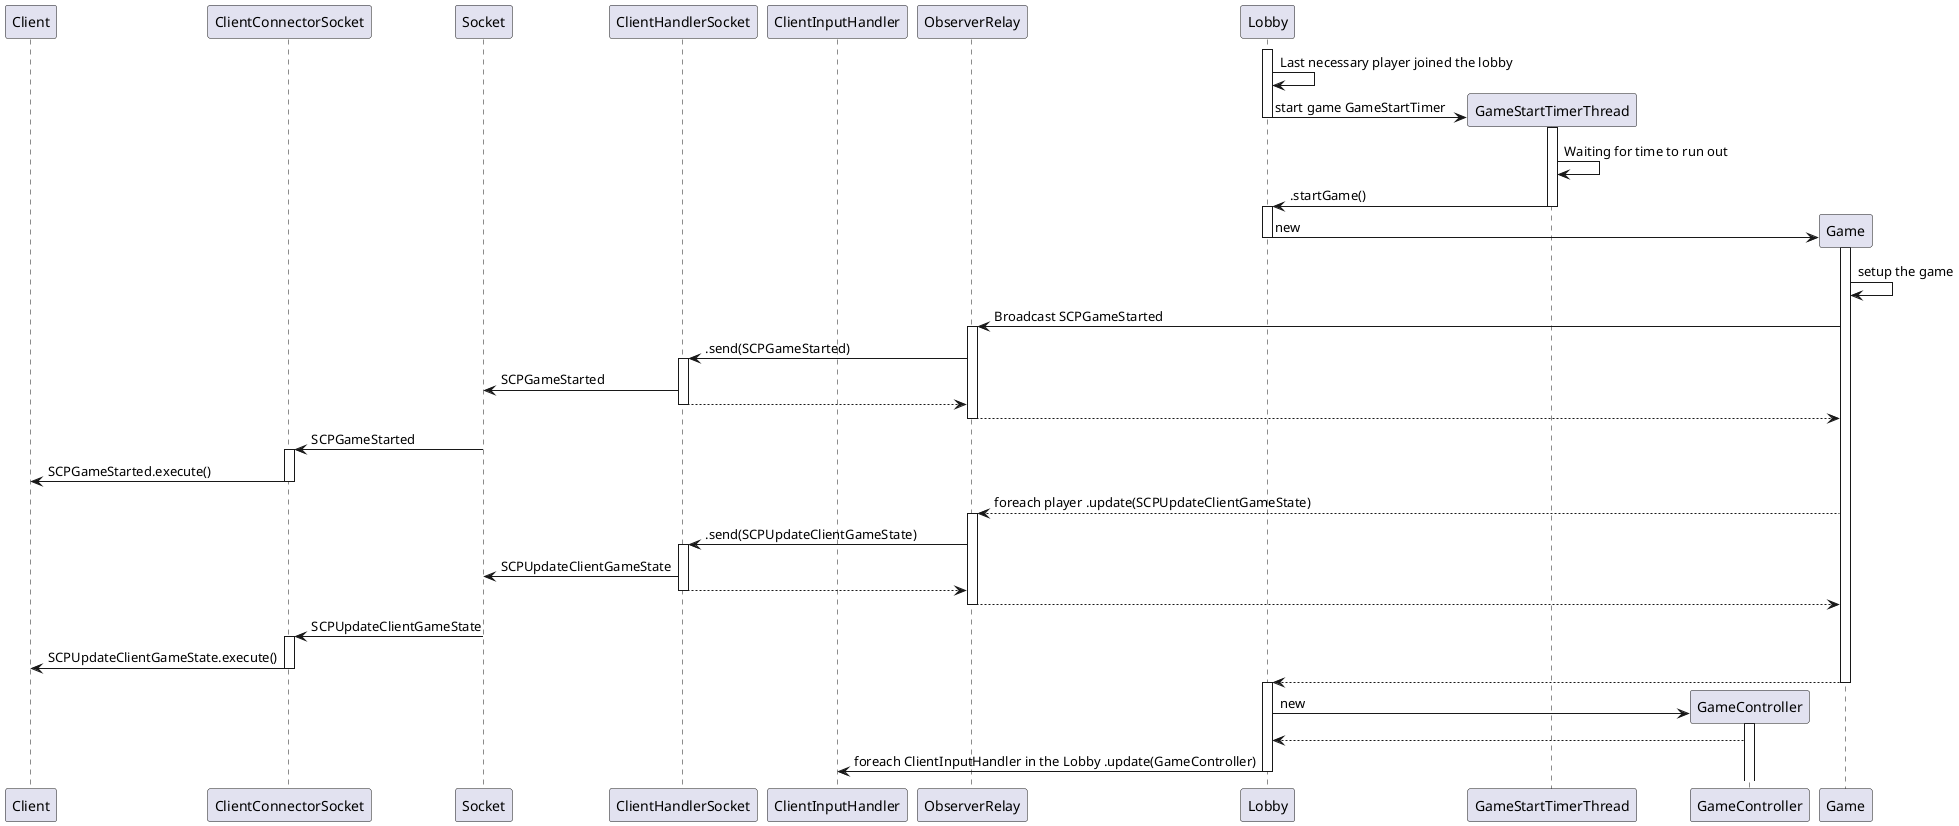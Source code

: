 @startuml

participant Client
participant ClientConnectorSocket
participant Socket
participant ClientHandlerSocket
participant ClientInputHandler
participant ObserverRelay
participant Lobby
participant GameStartTimerThread
participant GameController
participant Game


activate Lobby
Lobby -> Lobby : Last necessary player joined the lobby
create GameStartTimerThread
Lobby -> GameStartTimerThread : start game GameStartTimer
deactivate Lobby
activate GameStartTimerThread
GameStartTimerThread -> GameStartTimerThread : Waiting for time to run out
GameStartTimerThread -> Lobby : .startGame()
deactivate GameStartTimerThread
activate Lobby
create Game
Lobby -> Game : new
deactivate Lobby
activate Game
Game -> Game : setup the game
Game -> ObserverRelay : Broadcast SCPGameStarted
activate ObserverRelay
ObserverRelay -> ClientHandlerSocket : .send(SCPGameStarted)
activate ClientHandlerSocket
ClientHandlerSocket -> Socket : SCPGameStarted
ClientHandlerSocket --> ObserverRelay
deactivate ClientHandlerSocket
ObserverRelay --> Game
deactivate ObserverRelay
Socket -> ClientConnectorSocket : SCPGameStarted
activate ClientConnectorSocket
ClientConnectorSocket -> Client : SCPGameStarted.execute()
deactivate ClientConnectorSocket

Game --> ObserverRelay : foreach player .update(SCPUpdateClientGameState)
activate ObserverRelay
ObserverRelay -> ClientHandlerSocket : .send(SCPUpdateClientGameState)
activate ClientHandlerSocket
ClientHandlerSocket -> Socket : SCPUpdateClientGameState
ClientHandlerSocket --> ObserverRelay
deactivate ClientHandlerSocket
ObserverRelay --> Game
deactivate ObserverRelay
Socket -> ClientConnectorSocket : SCPUpdateClientGameState
activate ClientConnectorSocket
ClientConnectorSocket -> Client : SCPUpdateClientGameState.execute()
deactivate ClientConnectorSocket
Game --> Lobby
deactivate Game
activate Lobby
create GameController
Lobby -> GameController : new
activate GameController
GameController --> Lobby
Lobby -> ClientInputHandler : foreach ClientInputHandler in the Lobby .update(GameController)
deactivate Lobby

@enduml

